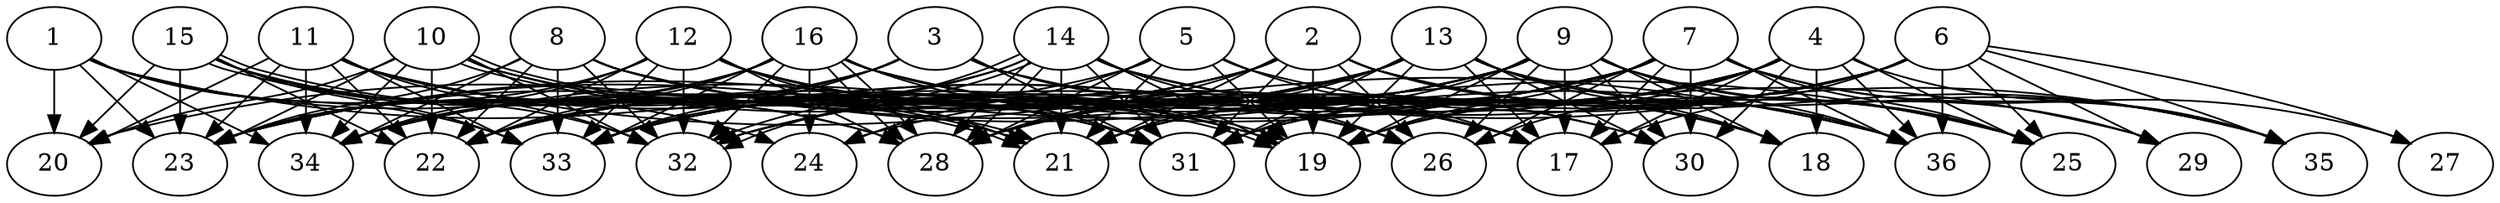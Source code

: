// DAG (tier=3-complex, mode=compute, n=36, ccr=0.482, fat=0.757, density=0.771, regular=0.299, jump=0.286, mindata=1048576, maxdata=16777216)
// DAG automatically generated by daggen at Sun Aug 24 16:33:35 2025
// /home/ermia/Project/Environments/daggen/bin/daggen --dot --ccr 0.482 --fat 0.757 --regular 0.299 --density 0.771 --jump 0.286 --mindata 1048576 --maxdata 16777216 -n 36 
digraph G {
  1 [size="797724578403720364032", alpha="0.02", expect_size="398862289201860182016"]
  1 -> 20 [size ="688111214395392"]
  1 -> 21 [size ="688111214395392"]
  1 -> 23 [size ="688111214395392"]
  1 -> 24 [size ="688111214395392"]
  1 -> 26 [size ="688111214395392"]
  1 -> 33 [size ="688111214395392"]
  1 -> 34 [size ="688111214395392"]
  2 [size="64358723351765480", alpha="0.18", expect_size="32179361675882740"]
  2 -> 18 [size ="1040649134538752"]
  2 -> 19 [size ="1040649134538752"]
  2 -> 21 [size ="1040649134538752"]
  2 -> 22 [size ="1040649134538752"]
  2 -> 23 [size ="1040649134538752"]
  2 -> 25 [size ="1040649134538752"]
  2 -> 26 [size ="1040649134538752"]
  2 -> 28 [size ="1040649134538752"]
  2 -> 31 [size ="1040649134538752"]
  2 -> 34 [size ="1040649134538752"]
  2 -> 35 [size ="1040649134538752"]
  3 [size="2525554983857370955776", alpha="0.11", expect_size="1262777491928685477888"]
  3 -> 17 [size ="1483637740535808"]
  3 -> 22 [size ="1483637740535808"]
  3 -> 23 [size ="1483637740535808"]
  3 -> 29 [size ="1483637740535808"]
  3 -> 31 [size ="1483637740535808"]
  3 -> 33 [size ="1483637740535808"]
  4 [size="257676943664181", alpha="0.15", expect_size="128838471832090"]
  4 -> 17 [size ="10711413555200"]
  4 -> 18 [size ="10711413555200"]
  4 -> 19 [size ="10711413555200"]
  4 -> 21 [size ="10711413555200"]
  4 -> 25 [size ="10711413555200"]
  4 -> 26 [size ="10711413555200"]
  4 -> 28 [size ="10711413555200"]
  4 -> 30 [size ="10711413555200"]
  4 -> 31 [size ="10711413555200"]
  4 -> 32 [size ="10711413555200"]
  4 -> 35 [size ="10711413555200"]
  4 -> 36 [size ="10711413555200"]
  5 [size="1597312253872428544", alpha="0.18", expect_size="798656126936214272"]
  5 -> 17 [size ="594439613448192"]
  5 -> 19 [size ="594439613448192"]
  5 -> 21 [size ="594439613448192"]
  5 -> 24 [size ="594439613448192"]
  5 -> 25 [size ="594439613448192"]
  5 -> 28 [size ="594439613448192"]
  5 -> 34 [size ="594439613448192"]
  6 [size="2703463825572564480", alpha="0.15", expect_size="1351731912786282240"]
  6 -> 17 [size ="1675080539045888"]
  6 -> 19 [size ="1675080539045888"]
  6 -> 21 [size ="1675080539045888"]
  6 -> 24 [size ="1675080539045888"]
  6 -> 25 [size ="1675080539045888"]
  6 -> 27 [size ="1675080539045888"]
  6 -> 28 [size ="1675080539045888"]
  6 -> 29 [size ="1675080539045888"]
  6 -> 31 [size ="1675080539045888"]
  6 -> 33 [size ="1675080539045888"]
  6 -> 35 [size ="1675080539045888"]
  6 -> 36 [size ="1675080539045888"]
  7 [size="1994861428399327232", alpha="0.05", expect_size="997430714199663616"]
  7 -> 17 [size ="1164271354380288"]
  7 -> 19 [size ="1164271354380288"]
  7 -> 21 [size ="1164271354380288"]
  7 -> 23 [size ="1164271354380288"]
  7 -> 25 [size ="1164271354380288"]
  7 -> 26 [size ="1164271354380288"]
  7 -> 27 [size ="1164271354380288"]
  7 -> 30 [size ="1164271354380288"]
  7 -> 32 [size ="1164271354380288"]
  7 -> 33 [size ="1164271354380288"]
  7 -> 34 [size ="1164271354380288"]
  7 -> 35 [size ="1164271354380288"]
  7 -> 36 [size ="1164271354380288"]
  8 [size="89379950854792544", alpha="0.12", expect_size="44689975427396272"]
  8 -> 17 [size ="53228746047488"]
  8 -> 22 [size ="53228746047488"]
  8 -> 23 [size ="53228746047488"]
  8 -> 25 [size ="53228746047488"]
  8 -> 31 [size ="53228746047488"]
  8 -> 32 [size ="53228746047488"]
  8 -> 33 [size ="53228746047488"]
  8 -> 34 [size ="53228746047488"]
  9 [size="923486966015368064", alpha="0.05", expect_size="461743483007684032"]
  9 -> 17 [size ="853182041292800"]
  9 -> 18 [size ="853182041292800"]
  9 -> 19 [size ="853182041292800"]
  9 -> 22 [size ="853182041292800"]
  9 -> 23 [size ="853182041292800"]
  9 -> 25 [size ="853182041292800"]
  9 -> 26 [size ="853182041292800"]
  9 -> 29 [size ="853182041292800"]
  9 -> 30 [size ="853182041292800"]
  9 -> 31 [size ="853182041292800"]
  9 -> 32 [size ="853182041292800"]
  9 -> 33 [size ="853182041292800"]
  9 -> 36 [size ="853182041292800"]
  10 [size="105128385371120336896", alpha="0.01", expect_size="52564192685560168448"]
  10 -> 17 [size ="178198201499648"]
  10 -> 19 [size ="178198201499648"]
  10 -> 19 [size ="178198201499648"]
  10 -> 20 [size ="178198201499648"]
  10 -> 22 [size ="178198201499648"]
  10 -> 23 [size ="178198201499648"]
  10 -> 31 [size ="178198201499648"]
  10 -> 32 [size ="178198201499648"]
  10 -> 34 [size ="178198201499648"]
  11 [size="45977468093378784", alpha="0.12", expect_size="22988734046689392"]
  11 -> 19 [size ="911854071185408"]
  11 -> 20 [size ="911854071185408"]
  11 -> 22 [size ="911854071185408"]
  11 -> 23 [size ="911854071185408"]
  11 -> 28 [size ="911854071185408"]
  11 -> 31 [size ="911854071185408"]
  11 -> 32 [size ="911854071185408"]
  11 -> 33 [size ="911854071185408"]
  11 -> 34 [size ="911854071185408"]
  11 -> 36 [size ="911854071185408"]
  12 [size="5303270919894990848", alpha="0.11", expect_size="2651635459947495424"]
  12 -> 17 [size ="24328716419072"]
  12 -> 19 [size ="24328716419072"]
  12 -> 21 [size ="24328716419072"]
  12 -> 22 [size ="24328716419072"]
  12 -> 23 [size ="24328716419072"]
  12 -> 28 [size ="24328716419072"]
  12 -> 30 [size ="24328716419072"]
  12 -> 32 [size ="24328716419072"]
  12 -> 33 [size ="24328716419072"]
  12 -> 34 [size ="24328716419072"]
  13 [size="3167336566873075712", alpha="0.16", expect_size="1583668283436537856"]
  13 -> 17 [size ="2086451835568128"]
  13 -> 18 [size ="2086451835568128"]
  13 -> 19 [size ="2086451835568128"]
  13 -> 20 [size ="2086451835568128"]
  13 -> 21 [size ="2086451835568128"]
  13 -> 22 [size ="2086451835568128"]
  13 -> 28 [size ="2086451835568128"]
  13 -> 30 [size ="2086451835568128"]
  13 -> 31 [size ="2086451835568128"]
  13 -> 32 [size ="2086451835568128"]
  13 -> 35 [size ="2086451835568128"]
  13 -> 36 [size ="2086451835568128"]
  14 [size="4336427154311512064", alpha="0.12", expect_size="2168213577155756032"]
  14 -> 18 [size ="1796699114700800"]
  14 -> 19 [size ="1796699114700800"]
  14 -> 21 [size ="1796699114700800"]
  14 -> 22 [size ="1796699114700800"]
  14 -> 26 [size ="1796699114700800"]
  14 -> 28 [size ="1796699114700800"]
  14 -> 28 [size ="1796699114700800"]
  14 -> 31 [size ="1796699114700800"]
  14 -> 32 [size ="1796699114700800"]
  14 -> 32 [size ="1796699114700800"]
  14 -> 33 [size ="1796699114700800"]
  14 -> 35 [size ="1796699114700800"]
  15 [size="402485500073746816", alpha="0.07", expect_size="201242750036873408"]
  15 -> 20 [size ="222486855680000"]
  15 -> 21 [size ="222486855680000"]
  15 -> 21 [size ="222486855680000"]
  15 -> 22 [size ="222486855680000"]
  15 -> 23 [size ="222486855680000"]
  15 -> 28 [size ="222486855680000"]
  15 -> 32 [size ="222486855680000"]
  15 -> 33 [size ="222486855680000"]
  16 [size="35085508784634724352", alpha="0.15", expect_size="17542754392317362176"]
  16 -> 22 [size ="85738360143872"]
  16 -> 23 [size ="85738360143872"]
  16 -> 24 [size ="85738360143872"]
  16 -> 26 [size ="85738360143872"]
  16 -> 28 [size ="85738360143872"]
  16 -> 28 [size ="85738360143872"]
  16 -> 30 [size ="85738360143872"]
  16 -> 31 [size ="85738360143872"]
  16 -> 32 [size ="85738360143872"]
  16 -> 33 [size ="85738360143872"]
  16 -> 34 [size ="85738360143872"]
  16 -> 36 [size ="85738360143872"]
  17 [size="272081668004902862848", alpha="0.12", expect_size="136040834002451431424"]
  18 [size="3280213466597556224", alpha="0.13", expect_size="1640106733298778112"]
  19 [size="1587098358470587392", alpha="0.19", expect_size="793549179235293696"]
  20 [size="363121390481118080", alpha="0.04", expect_size="181560695240559040"]
  21 [size="2046273361315728", alpha="0.19", expect_size="1023136680657864"]
  22 [size="1371858000519861633024", alpha="0.18", expect_size="685929000259930816512"]
  23 [size="50599135264659996672", alpha="0.06", expect_size="25299567632329998336"]
  24 [size="565132999507701824", alpha="0.16", expect_size="282566499753850912"]
  25 [size="20353407131349988", alpha="0.00", expect_size="10176703565674994"]
  26 [size="6733545897389760", alpha="0.01", expect_size="3366772948694880"]
  27 [size="290071283425700352", alpha="0.08", expect_size="145035641712850176"]
  28 [size="1269588450210106624", alpha="0.13", expect_size="634794225105053312"]
  29 [size="699197676807826176", alpha="0.20", expect_size="349598838403913088"]
  30 [size="83536896054647586816", alpha="0.08", expect_size="41768448027323793408"]
  31 [size="11914689247183872", alpha="0.19", expect_size="5957344623591936"]
  32 [size="1154940726308061952", alpha="0.09", expect_size="577470363154030976"]
  33 [size="21860921926057008", alpha="0.18", expect_size="10930460963028504"]
  34 [size="53961974912401536", alpha="0.06", expect_size="26980987456200768"]
  35 [size="1117250120753943", alpha="0.12", expect_size="558625060376971"]
  36 [size="713801315026460288", alpha="0.17", expect_size="356900657513230144"]
}
